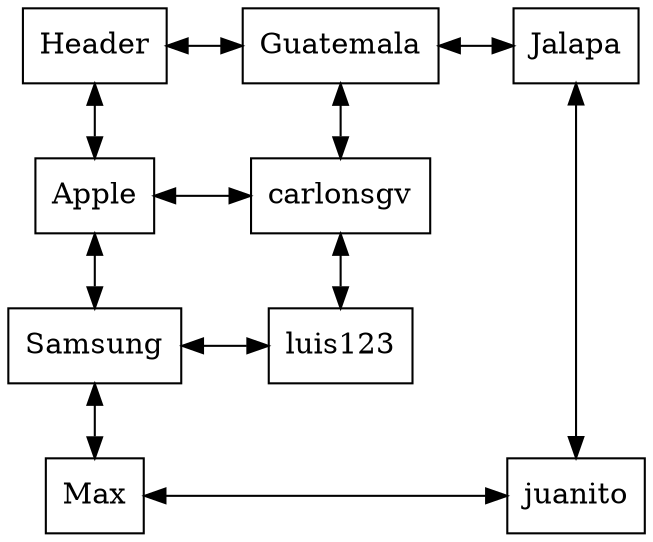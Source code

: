 digraph g{
rankdir = TB;
node [shape=rectangle, height=0.5, width=0.5];
graph[ nodesep = 0.5];
node0 [label="Header"];
Guatemala[label="Guatemala"]
Jalapa[label="Jalapa"]
node0->Guatemala[dir=both];
Guatemala->Jalapa[dir=both];
Apple[label="Apple"]
Samsung[label="Samsung"]
Max[label="Max"]
node0->Apple[dir=both];
Apple->Samsung[dir=both];
Samsung->Max[dir=both];
carlonsgv[label="carlonsgv"]
Apple->carlonsgv[constraint=false, dir=both];
{rank=same; Apple; carlonsgv;}
Guatemala->carlonsgv[dir=both]
luis123[label="luis123"]
Samsung->luis123[constraint=false, dir=both];
{rank=same; Samsung; luis123;}
carlonsgv->luis123[dir=both]
luis123[label="luis123"]
juanito[label="juanito"]
Max->juanito[constraint=false, dir=both];
{rank=same; Max; juanito;}
Jalapa->juanito[dir=both]
juanito[label="juanito"]
juanito[label="juanito"]
{rank=same; node0; Guatemala; Jalapa;}}